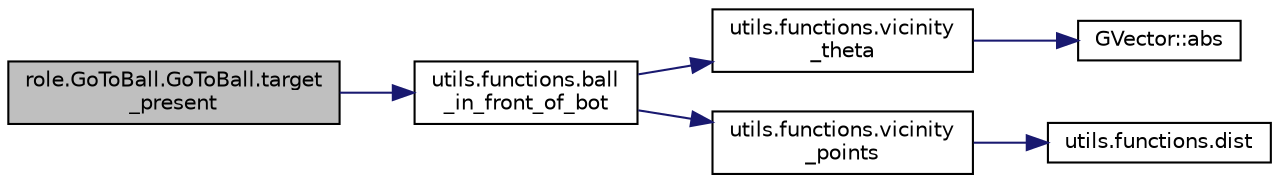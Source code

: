 digraph "role.GoToBall.GoToBall.target_present"
{
 // INTERACTIVE_SVG=YES
  edge [fontname="Helvetica",fontsize="10",labelfontname="Helvetica",labelfontsize="10"];
  node [fontname="Helvetica",fontsize="10",shape=record];
  rankdir="LR";
  Node1 [label="role.GoToBall.GoToBall.target\l_present",height=0.2,width=0.4,color="black", fillcolor="grey75", style="filled", fontcolor="black"];
  Node1 -> Node2 [color="midnightblue",fontsize="10",style="solid",fontname="Helvetica"];
  Node2 [label="utils.functions.ball\l_in_front_of_bot",height=0.2,width=0.4,color="black", fillcolor="white", style="filled",URL="$d6/d83/namespaceutils_1_1math__functions.html#ab3756fe975dad88ebba7fc70cdcaa855"];
  Node2 -> Node3 [color="midnightblue",fontsize="10",style="solid",fontname="Helvetica"];
  Node3 [label="utils.functions.vicinity\l_theta",height=0.2,width=0.4,color="black", fillcolor="white", style="filled",URL="$d6/d83/namespaceutils_1_1math__functions.html#af3513469620dac18ea9dd7cad499b3e3"];
  Node3 -> Node4 [color="midnightblue",fontsize="10",style="solid",fontname="Helvetica"];
  Node4 [label="GVector::abs",height=0.2,width=0.4,color="black", fillcolor="white", style="filled",URL="$d5/da9/namespace_g_vector.html#a9ad98c3a0469b46d6d9437dace1bdaff"];
  Node2 -> Node5 [color="midnightblue",fontsize="10",style="solid",fontname="Helvetica"];
  Node5 [label="utils.functions.vicinity\l_points",height=0.2,width=0.4,color="black", fillcolor="white", style="filled",URL="$d6/d83/namespaceutils_1_1math__functions.html#add6f7ce093f2084ecc440852873cbf79"];
  Node5 -> Node6 [color="midnightblue",fontsize="10",style="solid",fontname="Helvetica"];
  Node6 [label="utils.functions.dist",height=0.2,width=0.4,color="black", fillcolor="white", style="filled",URL="$d6/d83/namespaceutils_1_1math__functions.html#a75d840d8cbf719630bbb23997efdbb0e"];
}
